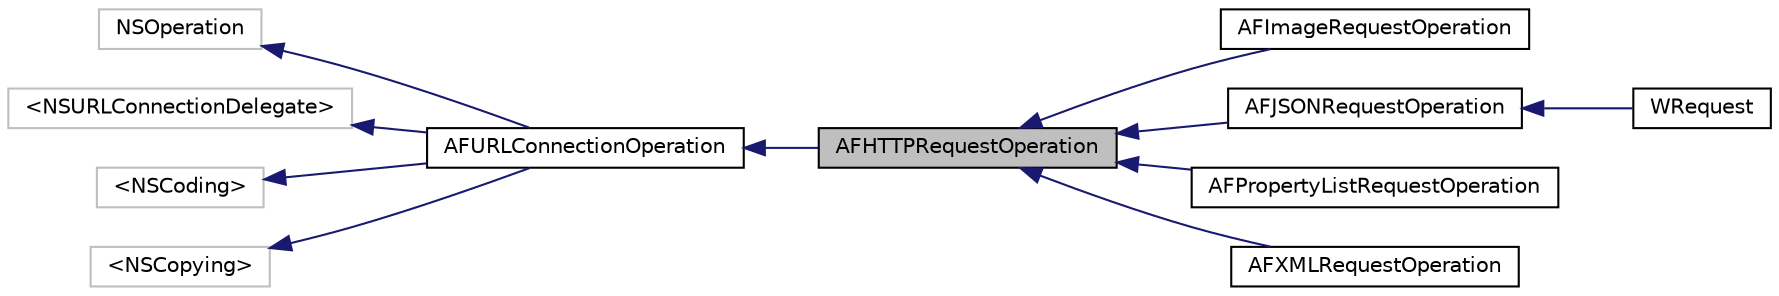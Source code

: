 digraph "AFHTTPRequestOperation"
{
  edge [fontname="Helvetica",fontsize="10",labelfontname="Helvetica",labelfontsize="10"];
  node [fontname="Helvetica",fontsize="10",shape=record];
  rankdir="LR";
  Node1 [label="AFHTTPRequestOperation",height=0.2,width=0.4,color="black", fillcolor="grey75", style="filled" fontcolor="black"];
  Node2 -> Node1 [dir="back",color="midnightblue",fontsize="10",style="solid",fontname="Helvetica"];
  Node2 [label="AFURLConnectionOperation",height=0.2,width=0.4,color="black", fillcolor="white", style="filled",URL="$interface_a_f_u_r_l_connection_operation.html"];
  Node3 -> Node2 [dir="back",color="midnightblue",fontsize="10",style="solid",fontname="Helvetica"];
  Node3 [label="NSOperation",height=0.2,width=0.4,color="grey75", fillcolor="white", style="filled"];
  Node4 -> Node2 [dir="back",color="midnightblue",fontsize="10",style="solid",fontname="Helvetica"];
  Node4 [label="\<NSURLConnectionDelegate\>",height=0.2,width=0.4,color="grey75", fillcolor="white", style="filled"];
  Node5 -> Node2 [dir="back",color="midnightblue",fontsize="10",style="solid",fontname="Helvetica"];
  Node5 [label="\<NSCoding\>",height=0.2,width=0.4,color="grey75", fillcolor="white", style="filled"];
  Node6 -> Node2 [dir="back",color="midnightblue",fontsize="10",style="solid",fontname="Helvetica"];
  Node6 [label="\<NSCopying\>",height=0.2,width=0.4,color="grey75", fillcolor="white", style="filled"];
  Node1 -> Node7 [dir="back",color="midnightblue",fontsize="10",style="solid",fontname="Helvetica"];
  Node7 [label="AFImageRequestOperation",height=0.2,width=0.4,color="black", fillcolor="white", style="filled",URL="$interface_a_f_image_request_operation.html"];
  Node1 -> Node8 [dir="back",color="midnightblue",fontsize="10",style="solid",fontname="Helvetica"];
  Node8 [label="AFJSONRequestOperation",height=0.2,width=0.4,color="black", fillcolor="white", style="filled",URL="$interface_a_f_j_s_o_n_request_operation.html"];
  Node8 -> Node9 [dir="back",color="midnightblue",fontsize="10",style="solid",fontname="Helvetica"];
  Node9 [label="WRequest",height=0.2,width=0.4,color="black", fillcolor="white", style="filled",URL="$interface_w_request.html"];
  Node1 -> Node10 [dir="back",color="midnightblue",fontsize="10",style="solid",fontname="Helvetica"];
  Node10 [label="AFPropertyListRequestOperation",height=0.2,width=0.4,color="black", fillcolor="white", style="filled",URL="$interface_a_f_property_list_request_operation.html"];
  Node1 -> Node11 [dir="back",color="midnightblue",fontsize="10",style="solid",fontname="Helvetica"];
  Node11 [label="AFXMLRequestOperation",height=0.2,width=0.4,color="black", fillcolor="white", style="filled",URL="$interface_a_f_x_m_l_request_operation.html"];
}
